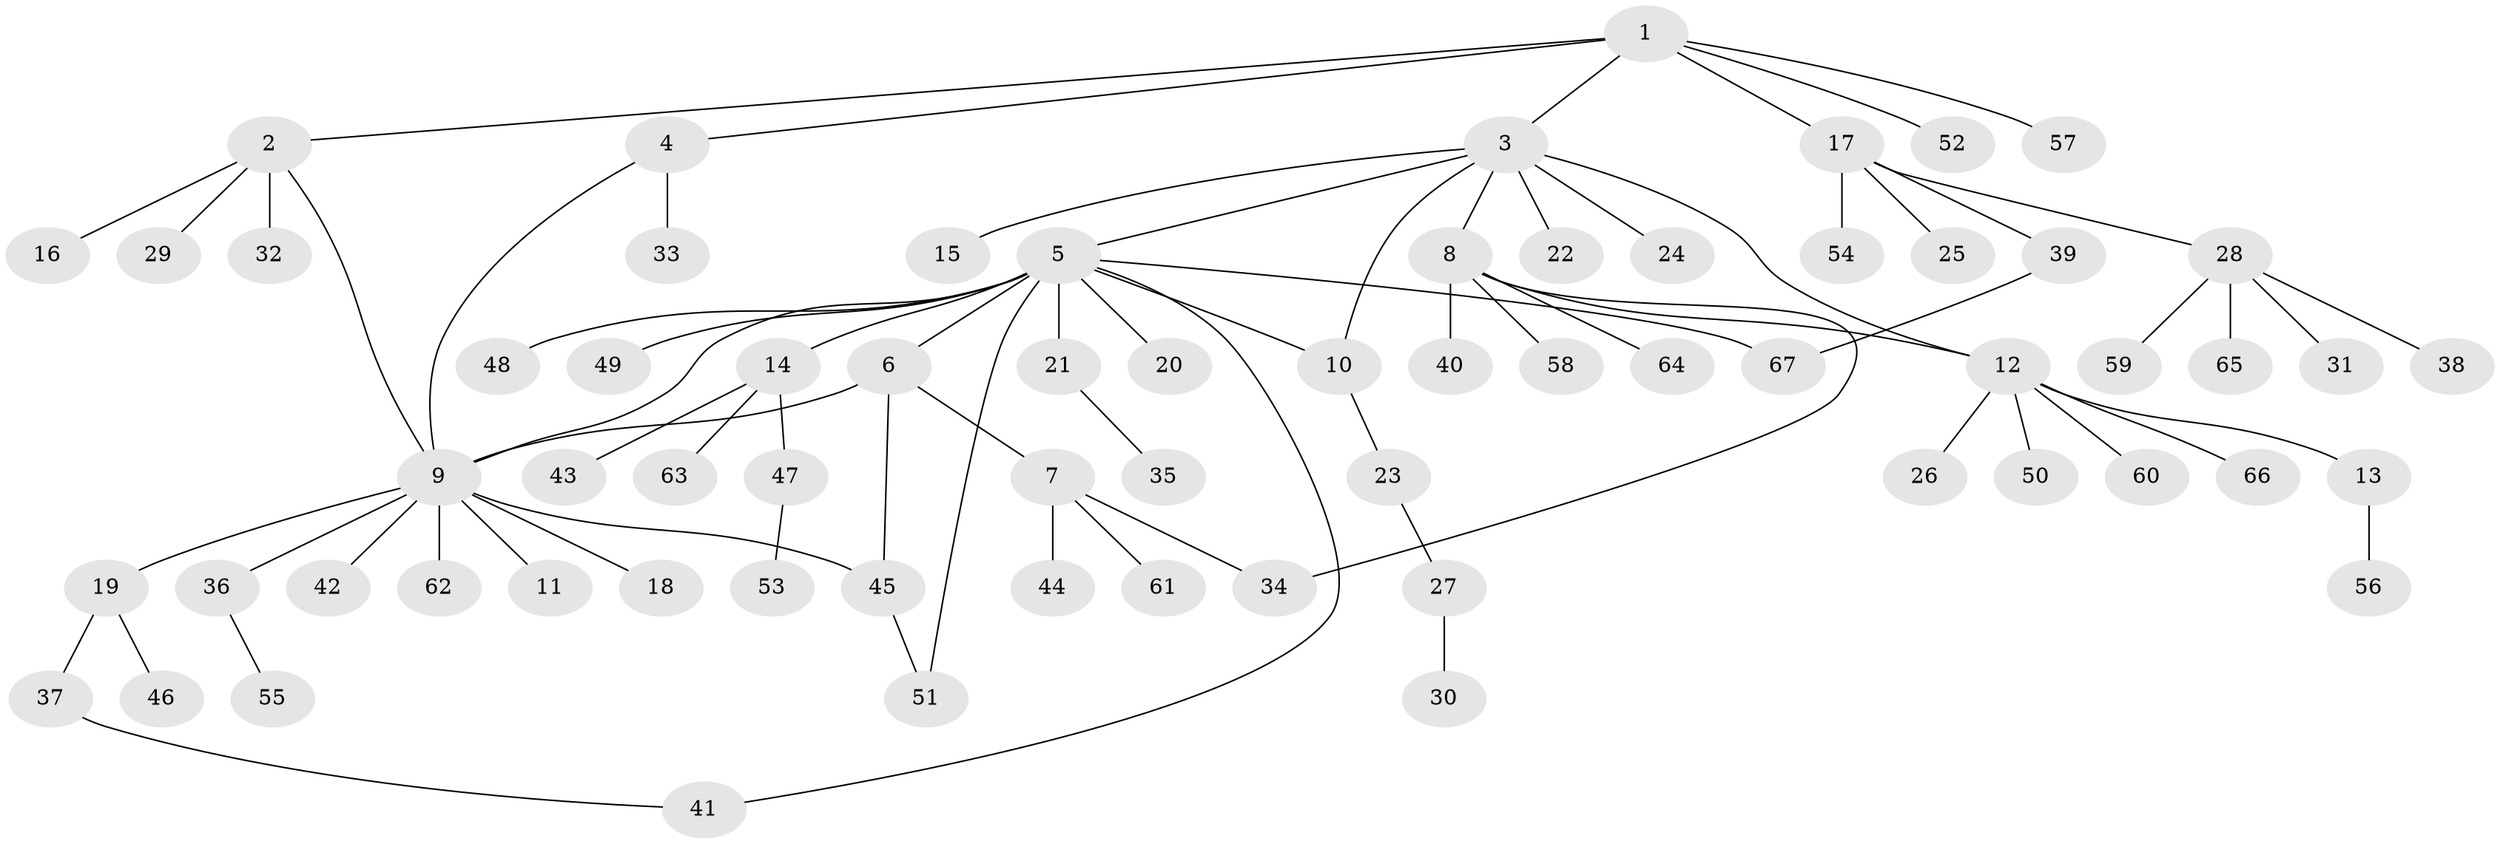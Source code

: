// Generated by graph-tools (version 1.1) at 2025/48/03/09/25 04:48:15]
// undirected, 67 vertices, 76 edges
graph export_dot {
graph [start="1"]
  node [color=gray90,style=filled];
  1;
  2;
  3;
  4;
  5;
  6;
  7;
  8;
  9;
  10;
  11;
  12;
  13;
  14;
  15;
  16;
  17;
  18;
  19;
  20;
  21;
  22;
  23;
  24;
  25;
  26;
  27;
  28;
  29;
  30;
  31;
  32;
  33;
  34;
  35;
  36;
  37;
  38;
  39;
  40;
  41;
  42;
  43;
  44;
  45;
  46;
  47;
  48;
  49;
  50;
  51;
  52;
  53;
  54;
  55;
  56;
  57;
  58;
  59;
  60;
  61;
  62;
  63;
  64;
  65;
  66;
  67;
  1 -- 2;
  1 -- 3;
  1 -- 4;
  1 -- 17;
  1 -- 52;
  1 -- 57;
  2 -- 9;
  2 -- 16;
  2 -- 29;
  2 -- 32;
  3 -- 5;
  3 -- 8;
  3 -- 10;
  3 -- 12;
  3 -- 15;
  3 -- 22;
  3 -- 24;
  4 -- 9;
  4 -- 33;
  5 -- 6;
  5 -- 9;
  5 -- 10;
  5 -- 14;
  5 -- 20;
  5 -- 21;
  5 -- 41;
  5 -- 48;
  5 -- 49;
  5 -- 51;
  5 -- 67;
  6 -- 7;
  6 -- 9;
  6 -- 45;
  7 -- 34;
  7 -- 44;
  7 -- 61;
  8 -- 12;
  8 -- 34;
  8 -- 40;
  8 -- 58;
  8 -- 64;
  9 -- 11;
  9 -- 18;
  9 -- 19;
  9 -- 36;
  9 -- 42;
  9 -- 45;
  9 -- 62;
  10 -- 23;
  12 -- 13;
  12 -- 26;
  12 -- 50;
  12 -- 60;
  12 -- 66;
  13 -- 56;
  14 -- 43;
  14 -- 47;
  14 -- 63;
  17 -- 25;
  17 -- 28;
  17 -- 39;
  17 -- 54;
  19 -- 37;
  19 -- 46;
  21 -- 35;
  23 -- 27;
  27 -- 30;
  28 -- 31;
  28 -- 38;
  28 -- 59;
  28 -- 65;
  36 -- 55;
  37 -- 41;
  39 -- 67;
  45 -- 51;
  47 -- 53;
}
